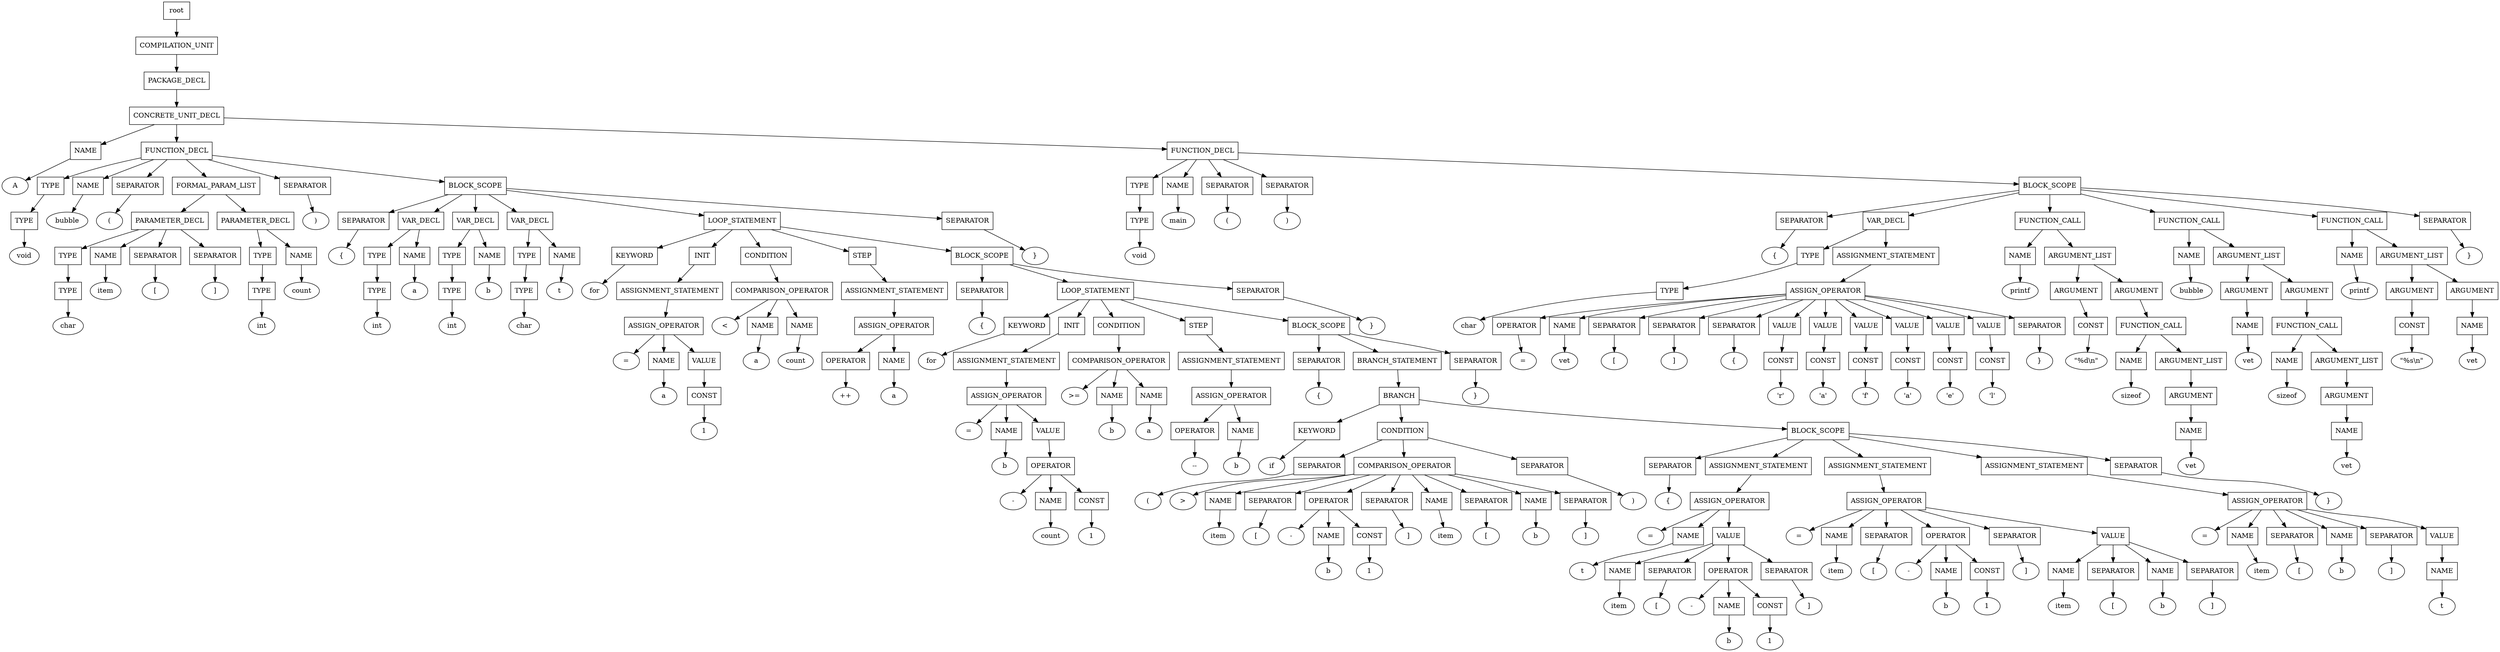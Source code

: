 digraph G {
	splines="TRUE";
	n_0 [label="root", shape="rectangle"]
	n_0 -> n_1
	n_1 [label="COMPILATION_UNIT", shape="rectangle"]
	n_1 -> n_2
	n_2 [label="PACKAGE_DECL", shape="rectangle"]
	n_2 -> n_3
	n_3 [label="CONCRETE_UNIT_DECL", shape="rectangle"]
	n_3 -> n_4
	n_4 [label="NAME", shape="rectangle"]
	n_4 -> n_7
	n_7 [label="A", shape="ellipse"]
	n_3 -> n_5
	n_5 [label="FUNCTION_DECL", shape="rectangle"]
	n_5 -> n_8
	n_8 [label="TYPE", shape="rectangle"]
	n_8 -> n_19
	n_19 [label="TYPE", shape="rectangle"]
	n_19 -> n_41
	n_41 [label="void", shape="ellipse"]
	n_5 -> n_9
	n_9 [label="NAME", shape="rectangle"]
	n_9 -> n_20
	n_20 [label="bubble", shape="ellipse"]
	n_5 -> n_10
	n_10 [label="SEPARATOR", shape="rectangle"]
	n_10 -> n_21
	n_21 [label="(", shape="ellipse"]
	n_5 -> n_11
	n_11 [label="FORMAL_PARAM_LIST", shape="rectangle"]
	n_11 -> n_22
	n_22 [label="PARAMETER_DECL", shape="rectangle"]
	n_22 -> n_42
	n_42 [label="TYPE", shape="rectangle"]
	n_42 -> n_72
	n_72 [label="TYPE", shape="rectangle"]
	n_72 -> n_102
	n_102 [label="char", shape="ellipse"]
	n_22 -> n_43
	n_43 [label="NAME", shape="rectangle"]
	n_43 -> n_73
	n_73 [label="item", shape="ellipse"]
	n_22 -> n_44
	n_44 [label="SEPARATOR", shape="rectangle"]
	n_44 -> n_74
	n_74 [label="[", shape="ellipse"]
	n_22 -> n_45
	n_45 [label="SEPARATOR", shape="rectangle"]
	n_45 -> n_75
	n_75 [label="]", shape="ellipse"]
	n_11 -> n_23
	n_23 [label="PARAMETER_DECL", shape="rectangle"]
	n_23 -> n_46
	n_46 [label="TYPE", shape="rectangle"]
	n_46 -> n_76
	n_76 [label="TYPE", shape="rectangle"]
	n_76 -> n_103
	n_103 [label="int", shape="ellipse"]
	n_23 -> n_47
	n_47 [label="NAME", shape="rectangle"]
	n_47 -> n_77
	n_77 [label="count", shape="ellipse"]
	n_5 -> n_12
	n_12 [label="SEPARATOR", shape="rectangle"]
	n_12 -> n_24
	n_24 [label=")", shape="ellipse"]
	n_5 -> n_13
	n_13 [label="BLOCK_SCOPE", shape="rectangle"]
	n_13 -> n_25
	n_25 [label="SEPARATOR", shape="rectangle"]
	n_25 -> n_48
	n_48 [label="{", shape="ellipse"]
	n_13 -> n_26
	n_26 [label="VAR_DECL", shape="rectangle"]
	n_26 -> n_49
	n_49 [label="TYPE", shape="rectangle"]
	n_49 -> n_78
	n_78 [label="TYPE", shape="rectangle"]
	n_78 -> n_104
	n_104 [label="int", shape="ellipse"]
	n_26 -> n_50
	n_50 [label="NAME", shape="rectangle"]
	n_50 -> n_79
	n_79 [label="a", shape="ellipse"]
	n_13 -> n_27
	n_27 [label="VAR_DECL", shape="rectangle"]
	n_27 -> n_51
	n_51 [label="TYPE", shape="rectangle"]
	n_51 -> n_80
	n_80 [label="TYPE", shape="rectangle"]
	n_80 -> n_105
	n_105 [label="int", shape="ellipse"]
	n_27 -> n_52
	n_52 [label="NAME", shape="rectangle"]
	n_52 -> n_81
	n_81 [label="b", shape="ellipse"]
	n_13 -> n_28
	n_28 [label="VAR_DECL", shape="rectangle"]
	n_28 -> n_53
	n_53 [label="TYPE", shape="rectangle"]
	n_53 -> n_82
	n_82 [label="TYPE", shape="rectangle"]
	n_82 -> n_106
	n_106 [label="char", shape="ellipse"]
	n_28 -> n_54
	n_54 [label="NAME", shape="rectangle"]
	n_54 -> n_83
	n_83 [label="t", shape="ellipse"]
	n_13 -> n_29
	n_29 [label="LOOP_STATEMENT", shape="rectangle"]
	n_29 -> n_55
	n_55 [label="KEYWORD", shape="rectangle"]
	n_55 -> n_84
	n_84 [label="for", shape="ellipse"]
	n_29 -> n_56
	n_56 [label="INIT", shape="rectangle"]
	n_56 -> n_85
	n_85 [label="ASSIGNMENT_STATEMENT", shape="rectangle"]
	n_85 -> n_107
	n_107 [label="ASSIGN_OPERATOR", shape="rectangle"]
	n_107 -> n_138
	n_138 [label="=", shape="ellipse"]
	n_107 -> n_139
	n_139 [label="NAME", shape="rectangle"]
	n_139 -> n_172
	n_172 [label="a", shape="ellipse"]
	n_107 -> n_140
	n_140 [label="VALUE", shape="rectangle"]
	n_140 -> n_173
	n_173 [label="CONST", shape="rectangle"]
	n_173 -> n_194
	n_194 [label="1", shape="ellipse"]
	n_29 -> n_57
	n_57 [label="CONDITION", shape="rectangle"]
	n_57 -> n_86
	n_86 [label="COMPARISON_OPERATOR", shape="rectangle"]
	n_86 -> n_108
	n_108 [label="<", shape="ellipse"]
	n_86 -> n_109
	n_109 [label="NAME", shape="rectangle"]
	n_109 -> n_141
	n_141 [label="a", shape="ellipse"]
	n_86 -> n_110
	n_110 [label="NAME", shape="rectangle"]
	n_110 -> n_142
	n_142 [label="count", shape="ellipse"]
	n_29 -> n_58
	n_58 [label="STEP", shape="rectangle"]
	n_58 -> n_87
	n_87 [label="ASSIGNMENT_STATEMENT", shape="rectangle"]
	n_87 -> n_111
	n_111 [label="ASSIGN_OPERATOR", shape="rectangle"]
	n_111 -> n_143
	n_143 [label="OPERATOR", shape="rectangle"]
	n_143 -> n_174
	n_174 [label="++", shape="ellipse"]
	n_111 -> n_144
	n_144 [label="NAME", shape="rectangle"]
	n_144 -> n_175
	n_175 [label="a", shape="ellipse"]
	n_29 -> n_59
	n_59 [label="BLOCK_SCOPE", shape="rectangle"]
	n_59 -> n_88
	n_88 [label="SEPARATOR", shape="rectangle"]
	n_88 -> n_112
	n_112 [label="{", shape="ellipse"]
	n_59 -> n_89
	n_89 [label="LOOP_STATEMENT", shape="rectangle"]
	n_89 -> n_113
	n_113 [label="KEYWORD", shape="rectangle"]
	n_113 -> n_145
	n_145 [label="for", shape="ellipse"]
	n_89 -> n_114
	n_114 [label="INIT", shape="rectangle"]
	n_114 -> n_146
	n_146 [label="ASSIGNMENT_STATEMENT", shape="rectangle"]
	n_146 -> n_176
	n_176 [label="ASSIGN_OPERATOR", shape="rectangle"]
	n_176 -> n_195
	n_195 [label="=", shape="ellipse"]
	n_176 -> n_196
	n_196 [label="NAME", shape="rectangle"]
	n_196 -> n_207
	n_207 [label="b", shape="ellipse"]
	n_176 -> n_197
	n_197 [label="VALUE", shape="rectangle"]
	n_197 -> n_208
	n_208 [label="OPERATOR", shape="rectangle"]
	n_208 -> n_222
	n_222 [label="-", shape="ellipse"]
	n_208 -> n_223
	n_223 [label="NAME", shape="rectangle"]
	n_223 -> n_241
	n_241 [label="count", shape="ellipse"]
	n_208 -> n_224
	n_224 [label="CONST", shape="rectangle"]
	n_224 -> n_242
	n_242 [label="1", shape="ellipse"]
	n_89 -> n_115
	n_115 [label="CONDITION", shape="rectangle"]
	n_115 -> n_147
	n_147 [label="COMPARISON_OPERATOR", shape="rectangle"]
	n_147 -> n_177
	n_177 [label=">=", shape="ellipse"]
	n_147 -> n_178
	n_178 [label="NAME", shape="rectangle"]
	n_178 -> n_198
	n_198 [label="b", shape="ellipse"]
	n_147 -> n_179
	n_179 [label="NAME", shape="rectangle"]
	n_179 -> n_199
	n_199 [label="a", shape="ellipse"]
	n_89 -> n_116
	n_116 [label="STEP", shape="rectangle"]
	n_116 -> n_148
	n_148 [label="ASSIGNMENT_STATEMENT", shape="rectangle"]
	n_148 -> n_180
	n_180 [label="ASSIGN_OPERATOR", shape="rectangle"]
	n_180 -> n_200
	n_200 [label="OPERATOR", shape="rectangle"]
	n_200 -> n_209
	n_209 [label="--", shape="ellipse"]
	n_180 -> n_201
	n_201 [label="NAME", shape="rectangle"]
	n_201 -> n_210
	n_210 [label="b", shape="ellipse"]
	n_89 -> n_117
	n_117 [label="BLOCK_SCOPE", shape="rectangle"]
	n_117 -> n_149
	n_149 [label="SEPARATOR", shape="rectangle"]
	n_149 -> n_181
	n_181 [label="{", shape="ellipse"]
	n_117 -> n_150
	n_150 [label="BRANCH_STATEMENT", shape="rectangle"]
	n_150 -> n_182
	n_182 [label="BRANCH", shape="rectangle"]
	n_182 -> n_202
	n_202 [label="KEYWORD", shape="rectangle"]
	n_202 -> n_211
	n_211 [label="if", shape="ellipse"]
	n_182 -> n_203
	n_203 [label="CONDITION", shape="rectangle"]
	n_203 -> n_212
	n_212 [label="SEPARATOR", shape="rectangle"]
	n_212 -> n_225
	n_225 [label="(", shape="ellipse"]
	n_203 -> n_213
	n_213 [label="COMPARISON_OPERATOR", shape="rectangle"]
	n_213 -> n_226
	n_226 [label=">", shape="ellipse"]
	n_213 -> n_227
	n_227 [label="NAME", shape="rectangle"]
	n_227 -> n_243
	n_243 [label="item", shape="ellipse"]
	n_213 -> n_228
	n_228 [label="SEPARATOR", shape="rectangle"]
	n_228 -> n_244
	n_244 [label="[", shape="ellipse"]
	n_213 -> n_229
	n_229 [label="OPERATOR", shape="rectangle"]
	n_229 -> n_245
	n_245 [label="-", shape="ellipse"]
	n_229 -> n_246
	n_246 [label="NAME", shape="rectangle"]
	n_246 -> n_268
	n_268 [label="b", shape="ellipse"]
	n_229 -> n_247
	n_247 [label="CONST", shape="rectangle"]
	n_247 -> n_269
	n_269 [label="1", shape="ellipse"]
	n_213 -> n_230
	n_230 [label="SEPARATOR", shape="rectangle"]
	n_230 -> n_248
	n_248 [label="]", shape="ellipse"]
	n_213 -> n_231
	n_231 [label="NAME", shape="rectangle"]
	n_231 -> n_249
	n_249 [label="item", shape="ellipse"]
	n_213 -> n_232
	n_232 [label="SEPARATOR", shape="rectangle"]
	n_232 -> n_250
	n_250 [label="[", shape="ellipse"]
	n_213 -> n_233
	n_233 [label="NAME", shape="rectangle"]
	n_233 -> n_251
	n_251 [label="b", shape="ellipse"]
	n_213 -> n_234
	n_234 [label="SEPARATOR", shape="rectangle"]
	n_234 -> n_252
	n_252 [label="]", shape="ellipse"]
	n_203 -> n_214
	n_214 [label="SEPARATOR", shape="rectangle"]
	n_214 -> n_235
	n_235 [label=")", shape="ellipse"]
	n_182 -> n_204
	n_204 [label="BLOCK_SCOPE", shape="rectangle"]
	n_204 -> n_215
	n_215 [label="SEPARATOR", shape="rectangle"]
	n_215 -> n_236
	n_236 [label="{", shape="ellipse"]
	n_204 -> n_216
	n_216 [label="ASSIGNMENT_STATEMENT", shape="rectangle"]
	n_216 -> n_237
	n_237 [label="ASSIGN_OPERATOR", shape="rectangle"]
	n_237 -> n_253
	n_253 [label="=", shape="ellipse"]
	n_237 -> n_254
	n_254 [label="NAME", shape="rectangle"]
	n_254 -> n_270
	n_270 [label="t", shape="ellipse"]
	n_237 -> n_255
	n_255 [label="VALUE", shape="rectangle"]
	n_255 -> n_271
	n_271 [label="NAME", shape="rectangle"]
	n_271 -> n_290
	n_290 [label="item", shape="ellipse"]
	n_255 -> n_272
	n_272 [label="SEPARATOR", shape="rectangle"]
	n_272 -> n_291
	n_291 [label="[", shape="ellipse"]
	n_255 -> n_273
	n_273 [label="OPERATOR", shape="rectangle"]
	n_273 -> n_292
	n_292 [label="-", shape="ellipse"]
	n_273 -> n_293
	n_293 [label="NAME", shape="rectangle"]
	n_293 -> n_303
	n_303 [label="b", shape="ellipse"]
	n_273 -> n_294
	n_294 [label="CONST", shape="rectangle"]
	n_294 -> n_304
	n_304 [label="1", shape="ellipse"]
	n_255 -> n_274
	n_274 [label="SEPARATOR", shape="rectangle"]
	n_274 -> n_295
	n_295 [label="]", shape="ellipse"]
	n_204 -> n_217
	n_217 [label="ASSIGNMENT_STATEMENT", shape="rectangle"]
	n_217 -> n_238
	n_238 [label="ASSIGN_OPERATOR", shape="rectangle"]
	n_238 -> n_256
	n_256 [label="=", shape="ellipse"]
	n_238 -> n_257
	n_257 [label="NAME", shape="rectangle"]
	n_257 -> n_275
	n_275 [label="item", shape="ellipse"]
	n_238 -> n_258
	n_258 [label="SEPARATOR", shape="rectangle"]
	n_258 -> n_276
	n_276 [label="[", shape="ellipse"]
	n_238 -> n_259
	n_259 [label="OPERATOR", shape="rectangle"]
	n_259 -> n_277
	n_277 [label="-", shape="ellipse"]
	n_259 -> n_278
	n_278 [label="NAME", shape="rectangle"]
	n_278 -> n_296
	n_296 [label="b", shape="ellipse"]
	n_259 -> n_279
	n_279 [label="CONST", shape="rectangle"]
	n_279 -> n_297
	n_297 [label="1", shape="ellipse"]
	n_238 -> n_260
	n_260 [label="SEPARATOR", shape="rectangle"]
	n_260 -> n_280
	n_280 [label="]", shape="ellipse"]
	n_238 -> n_261
	n_261 [label="VALUE", shape="rectangle"]
	n_261 -> n_281
	n_281 [label="NAME", shape="rectangle"]
	n_281 -> n_298
	n_298 [label="item", shape="ellipse"]
	n_261 -> n_282
	n_282 [label="SEPARATOR", shape="rectangle"]
	n_282 -> n_299
	n_299 [label="[", shape="ellipse"]
	n_261 -> n_283
	n_283 [label="NAME", shape="rectangle"]
	n_283 -> n_300
	n_300 [label="b", shape="ellipse"]
	n_261 -> n_284
	n_284 [label="SEPARATOR", shape="rectangle"]
	n_284 -> n_301
	n_301 [label="]", shape="ellipse"]
	n_204 -> n_218
	n_218 [label="ASSIGNMENT_STATEMENT", shape="rectangle"]
	n_218 -> n_239
	n_239 [label="ASSIGN_OPERATOR", shape="rectangle"]
	n_239 -> n_262
	n_262 [label="=", shape="ellipse"]
	n_239 -> n_263
	n_263 [label="NAME", shape="rectangle"]
	n_263 -> n_285
	n_285 [label="item", shape="ellipse"]
	n_239 -> n_264
	n_264 [label="SEPARATOR", shape="rectangle"]
	n_264 -> n_286
	n_286 [label="[", shape="ellipse"]
	n_239 -> n_265
	n_265 [label="NAME", shape="rectangle"]
	n_265 -> n_287
	n_287 [label="b", shape="ellipse"]
	n_239 -> n_266
	n_266 [label="SEPARATOR", shape="rectangle"]
	n_266 -> n_288
	n_288 [label="]", shape="ellipse"]
	n_239 -> n_267
	n_267 [label="VALUE", shape="rectangle"]
	n_267 -> n_289
	n_289 [label="NAME", shape="rectangle"]
	n_289 -> n_302
	n_302 [label="t", shape="ellipse"]
	n_204 -> n_219
	n_219 [label="SEPARATOR", shape="rectangle"]
	n_219 -> n_240
	n_240 [label="}", shape="ellipse"]
	n_117 -> n_151
	n_151 [label="SEPARATOR", shape="rectangle"]
	n_151 -> n_183
	n_183 [label="}", shape="ellipse"]
	n_59 -> n_90
	n_90 [label="SEPARATOR", shape="rectangle"]
	n_90 -> n_118
	n_118 [label="}", shape="ellipse"]
	n_13 -> n_30
	n_30 [label="SEPARATOR", shape="rectangle"]
	n_30 -> n_60
	n_60 [label="}", shape="ellipse"]
	n_3 -> n_6
	n_6 [label="FUNCTION_DECL", shape="rectangle"]
	n_6 -> n_14
	n_14 [label="TYPE", shape="rectangle"]
	n_14 -> n_31
	n_31 [label="TYPE", shape="rectangle"]
	n_31 -> n_61
	n_61 [label="void", shape="ellipse"]
	n_6 -> n_15
	n_15 [label="NAME", shape="rectangle"]
	n_15 -> n_32
	n_32 [label="main", shape="ellipse"]
	n_6 -> n_16
	n_16 [label="SEPARATOR", shape="rectangle"]
	n_16 -> n_33
	n_33 [label="(", shape="ellipse"]
	n_6 -> n_17
	n_17 [label="SEPARATOR", shape="rectangle"]
	n_17 -> n_34
	n_34 [label=")", shape="ellipse"]
	n_6 -> n_18
	n_18 [label="BLOCK_SCOPE", shape="rectangle"]
	n_18 -> n_35
	n_35 [label="SEPARATOR", shape="rectangle"]
	n_35 -> n_62
	n_62 [label="{", shape="ellipse"]
	n_18 -> n_36
	n_36 [label="VAR_DECL", shape="rectangle"]
	n_36 -> n_63
	n_63 [label="TYPE", shape="rectangle"]
	n_63 -> n_91
	n_91 [label="TYPE", shape="rectangle"]
	n_91 -> n_119
	n_119 [label="char", shape="ellipse"]
	n_36 -> n_64
	n_64 [label="ASSIGNMENT_STATEMENT", shape="rectangle"]
	n_64 -> n_92
	n_92 [label="ASSIGN_OPERATOR", shape="rectangle"]
	n_92 -> n_120
	n_120 [label="OPERATOR", shape="rectangle"]
	n_120 -> n_152
	n_152 [label="=", shape="ellipse"]
	n_92 -> n_121
	n_121 [label="NAME", shape="rectangle"]
	n_121 -> n_153
	n_153 [label="vet", shape="ellipse"]
	n_92 -> n_122
	n_122 [label="SEPARATOR", shape="rectangle"]
	n_122 -> n_154
	n_154 [label="[", shape="ellipse"]
	n_92 -> n_123
	n_123 [label="SEPARATOR", shape="rectangle"]
	n_123 -> n_155
	n_155 [label="]", shape="ellipse"]
	n_92 -> n_124
	n_124 [label="SEPARATOR", shape="rectangle"]
	n_124 -> n_156
	n_156 [label="{", shape="ellipse"]
	n_92 -> n_125
	n_125 [label="VALUE", shape="rectangle"]
	n_125 -> n_157
	n_157 [label="CONST", shape="rectangle"]
	n_157 -> n_184
	n_184 [label="'r'", shape="ellipse"]
	n_92 -> n_126
	n_126 [label="VALUE", shape="rectangle"]
	n_126 -> n_158
	n_158 [label="CONST", shape="rectangle"]
	n_158 -> n_185
	n_185 [label="'a'", shape="ellipse"]
	n_92 -> n_127
	n_127 [label="VALUE", shape="rectangle"]
	n_127 -> n_159
	n_159 [label="CONST", shape="rectangle"]
	n_159 -> n_186
	n_186 [label="'f'", shape="ellipse"]
	n_92 -> n_128
	n_128 [label="VALUE", shape="rectangle"]
	n_128 -> n_160
	n_160 [label="CONST", shape="rectangle"]
	n_160 -> n_187
	n_187 [label="'a'", shape="ellipse"]
	n_92 -> n_129
	n_129 [label="VALUE", shape="rectangle"]
	n_129 -> n_161
	n_161 [label="CONST", shape="rectangle"]
	n_161 -> n_188
	n_188 [label="'e'", shape="ellipse"]
	n_92 -> n_130
	n_130 [label="VALUE", shape="rectangle"]
	n_130 -> n_162
	n_162 [label="CONST", shape="rectangle"]
	n_162 -> n_189
	n_189 [label="'l'", shape="ellipse"]
	n_92 -> n_131
	n_131 [label="SEPARATOR", shape="rectangle"]
	n_131 -> n_163
	n_163 [label="}", shape="ellipse"]
	n_18 -> n_37
	n_37 [label="FUNCTION_CALL", shape="rectangle"]
	n_37 -> n_65
	n_65 [label="NAME", shape="rectangle"]
	n_65 -> n_93
	n_93 [label="printf", shape="ellipse"]
	n_37 -> n_66
	n_66 [label="ARGUMENT_LIST", shape="rectangle"]
	n_66 -> n_94
	n_94 [label="ARGUMENT", shape="rectangle"]
	n_94 -> n_132
	n_132 [label="CONST", shape="rectangle"]
	n_132 -> n_164
	n_164 [label="\"%d\\n\"", shape="ellipse"]
	n_66 -> n_95
	n_95 [label="ARGUMENT", shape="rectangle"]
	n_95 -> n_133
	n_133 [label="FUNCTION_CALL", shape="rectangle"]
	n_133 -> n_165
	n_165 [label="NAME", shape="rectangle"]
	n_165 -> n_190
	n_190 [label="sizeof", shape="ellipse"]
	n_133 -> n_166
	n_166 [label="ARGUMENT_LIST", shape="rectangle"]
	n_166 -> n_191
	n_191 [label="ARGUMENT", shape="rectangle"]
	n_191 -> n_205
	n_205 [label="NAME", shape="rectangle"]
	n_205 -> n_220
	n_220 [label="vet", shape="ellipse"]
	n_18 -> n_38
	n_38 [label="FUNCTION_CALL", shape="rectangle"]
	n_38 -> n_67
	n_67 [label="NAME", shape="rectangle"]
	n_67 -> n_96
	n_96 [label="bubble", shape="ellipse"]
	n_38 -> n_68
	n_68 [label="ARGUMENT_LIST", shape="rectangle"]
	n_68 -> n_97
	n_97 [label="ARGUMENT", shape="rectangle"]
	n_97 -> n_134
	n_134 [label="NAME", shape="rectangle"]
	n_134 -> n_167
	n_167 [label="vet", shape="ellipse"]
	n_68 -> n_98
	n_98 [label="ARGUMENT", shape="rectangle"]
	n_98 -> n_135
	n_135 [label="FUNCTION_CALL", shape="rectangle"]
	n_135 -> n_168
	n_168 [label="NAME", shape="rectangle"]
	n_168 -> n_192
	n_192 [label="sizeof", shape="ellipse"]
	n_135 -> n_169
	n_169 [label="ARGUMENT_LIST", shape="rectangle"]
	n_169 -> n_193
	n_193 [label="ARGUMENT", shape="rectangle"]
	n_193 -> n_206
	n_206 [label="NAME", shape="rectangle"]
	n_206 -> n_221
	n_221 [label="vet", shape="ellipse"]
	n_18 -> n_39
	n_39 [label="FUNCTION_CALL", shape="rectangle"]
	n_39 -> n_69
	n_69 [label="NAME", shape="rectangle"]
	n_69 -> n_99
	n_99 [label="printf", shape="ellipse"]
	n_39 -> n_70
	n_70 [label="ARGUMENT_LIST", shape="rectangle"]
	n_70 -> n_100
	n_100 [label="ARGUMENT", shape="rectangle"]
	n_100 -> n_136
	n_136 [label="CONST", shape="rectangle"]
	n_136 -> n_170
	n_170 [label="\"%s\\n\"", shape="ellipse"]
	n_70 -> n_101
	n_101 [label="ARGUMENT", shape="rectangle"]
	n_101 -> n_137
	n_137 [label="NAME", shape="rectangle"]
	n_137 -> n_171
	n_171 [label="vet", shape="ellipse"]
	n_18 -> n_40
	n_40 [label="SEPARATOR", shape="rectangle"]
	n_40 -> n_71
	n_71 [label="}", shape="ellipse"]
}